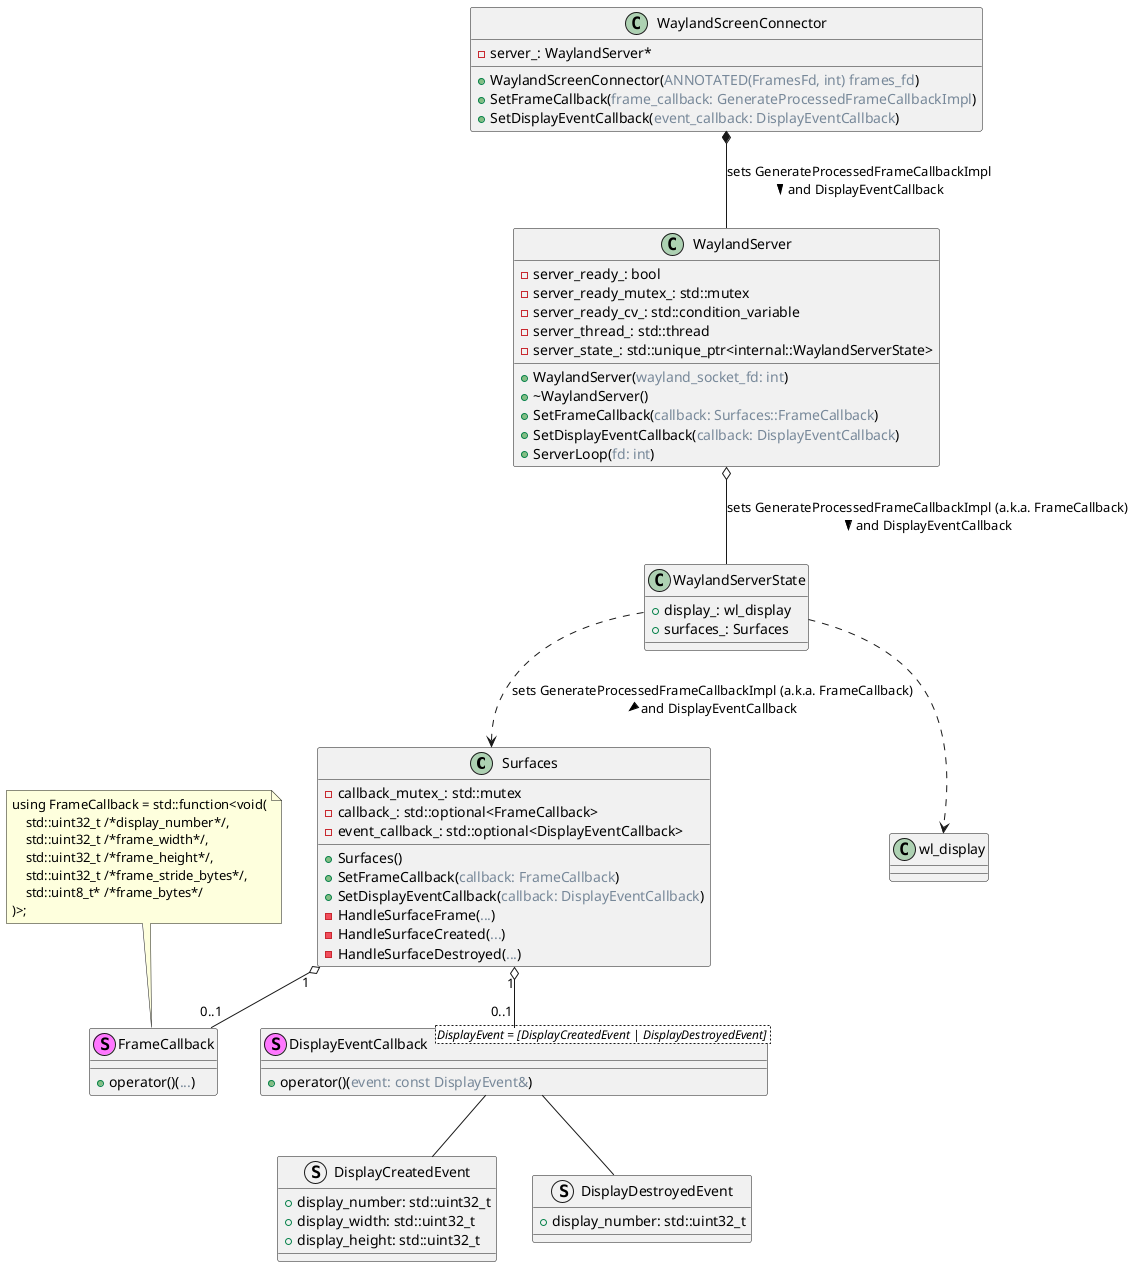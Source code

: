@startuml

class Surfaces {
  + Surfaces()
  + SetFrameCallback(<color:LightSlateGray>callback: FrameCallback</color>)
  + SetDisplayEventCallback(<color:LightSlateGray>callback: DisplayEventCallback</color>)

  - callback_mutex_: std::mutex
  - callback_: std::optional<FrameCallback>
  - event_callback_: std::optional<DisplayEventCallback>

  - HandleSurfaceFrame(<color:LightSlateGray>...</color>)
  - HandleSurfaceCreated(<color:LightSlateGray>...</color>)
  - HandleSurfaceDestroyed(<color:LightSlateGray>...</color>)
}

class WaylandScreenConnector {
  -server_: WaylandServer*
  +WaylandScreenConnector(<color:LightSlateGray>ANNOTATED(FramesFd, int) frames_fd</color>)
  +SetFrameCallback(<color:LightSlateGray>frame_callback: GenerateProcessedFrameCallbackImpl</color>)
  +SetDisplayEventCallback(<color:LightSlateGray>event_callback: DisplayEventCallback</color>)
}

class WaylandServer {
  -server_ready_: bool
  -server_ready_mutex_: std::mutex
  -server_ready_cv_: std::condition_variable
  -server_thread_: std::thread
  -server_state_: std::unique_ptr<internal::WaylandServerState>
  +WaylandServer(<color:LightSlateGray>wayland_socket_fd: int</color>)
  +~WaylandServer()
  +SetFrameCallback(<color:LightSlateGray>callback: Surfaces::FrameCallback</color>)
  +SetDisplayEventCallback(<color:LightSlateGray>callback: DisplayEventCallback</color>)
  +ServerLoop(<color:LightSlateGray>fd: int</color>)
}

stereotype FrameCallback {
  +operator()(<color:LightSlateGray>...</color>)
}
note top of FrameCallback: using FrameCallback = std::function<void(\n    std::uint32_t /*display_number*/,\n    std::uint32_t /*frame_width*/,\n    std::uint32_t /*frame_height*/,\n    std::uint32_t /*frame_stride_bytes*/,\n    std::uint8_t* /*frame_bytes*/\n)>;


struct DisplayCreatedEvent {
  +display_number: std::uint32_t
  +display_width: std::uint32_t
  +display_height: std::uint32_t
}

struct DisplayDestroyedEvent {
  +display_number: std::uint32_t
}

stereotype DisplayEventCallback<DisplayEvent = [DisplayCreatedEvent | DisplayDestroyedEvent] > {
  +operator()(<color:LightSlateGray>event: const DisplayEvent&</color>)
}
 

class WaylandServerState {
  +display_: wl_display
  +surfaces_: Surfaces
}


WaylandScreenConnector *-- WaylandServer : sets GenerateProcessedFrameCallbackImpl\nand DisplayEventCallback >

WaylandServer o-- WaylandServerState : sets GenerateProcessedFrameCallbackImpl (a.k.a. FrameCallback)\nand DisplayEventCallback >
WaylandServerState ..> Surfaces : sets GenerateProcessedFrameCallbackImpl (a.k.a. FrameCallback)\nand DisplayEventCallback >

WaylandServerState ..> wl_display

Surfaces "1" o-- "0..1" FrameCallback
Surfaces "1" o-- "0..1" DisplayEventCallback


DisplayEventCallback -- DisplayCreatedEvent 
DisplayEventCallback -- DisplayDestroyedEvent

@enduml
